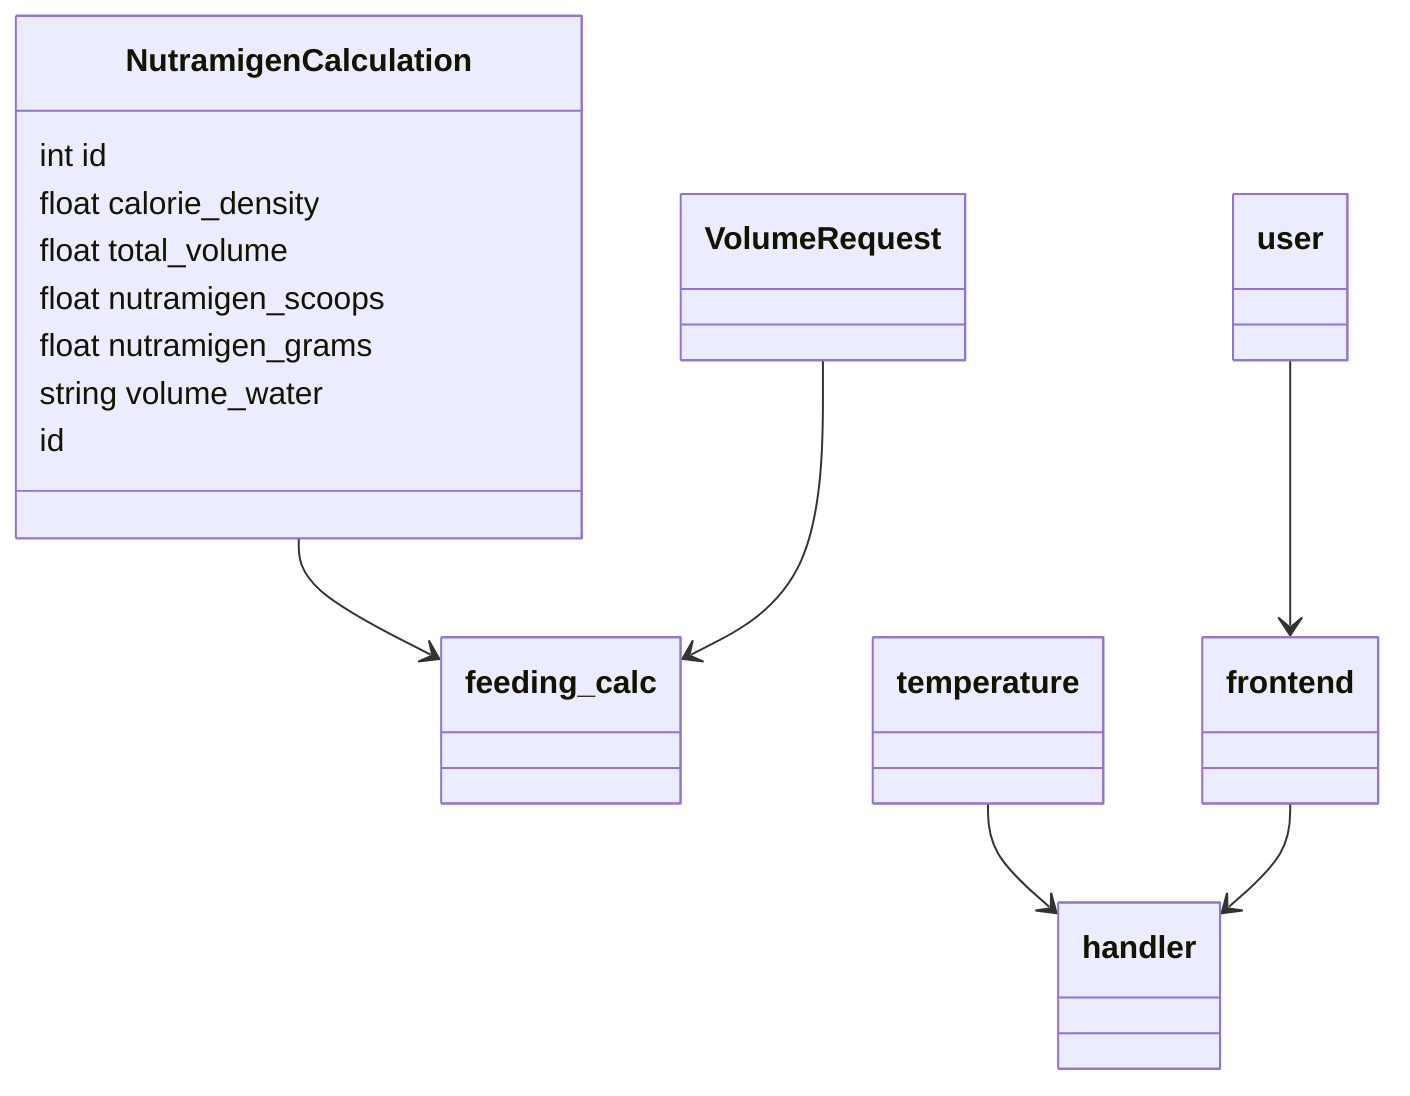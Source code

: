 classDiagram
    NutramigenCalculation --> feeding_calc
    NutramigenCalculation: int id
    NutramigenCalculation: float calorie_density
    NutramigenCalculation: float total_volume
    NutramigenCalculation: float nutramigen_scoops
    NutramigenCalculation: float nutramigen_grams
    NutramigenCalculation: string volume_water
    NutramigenCalculation: id

    VolumeRequest --> feeding_calc
    

    temperature --> handler
    frontend --> handler
    user --> frontend